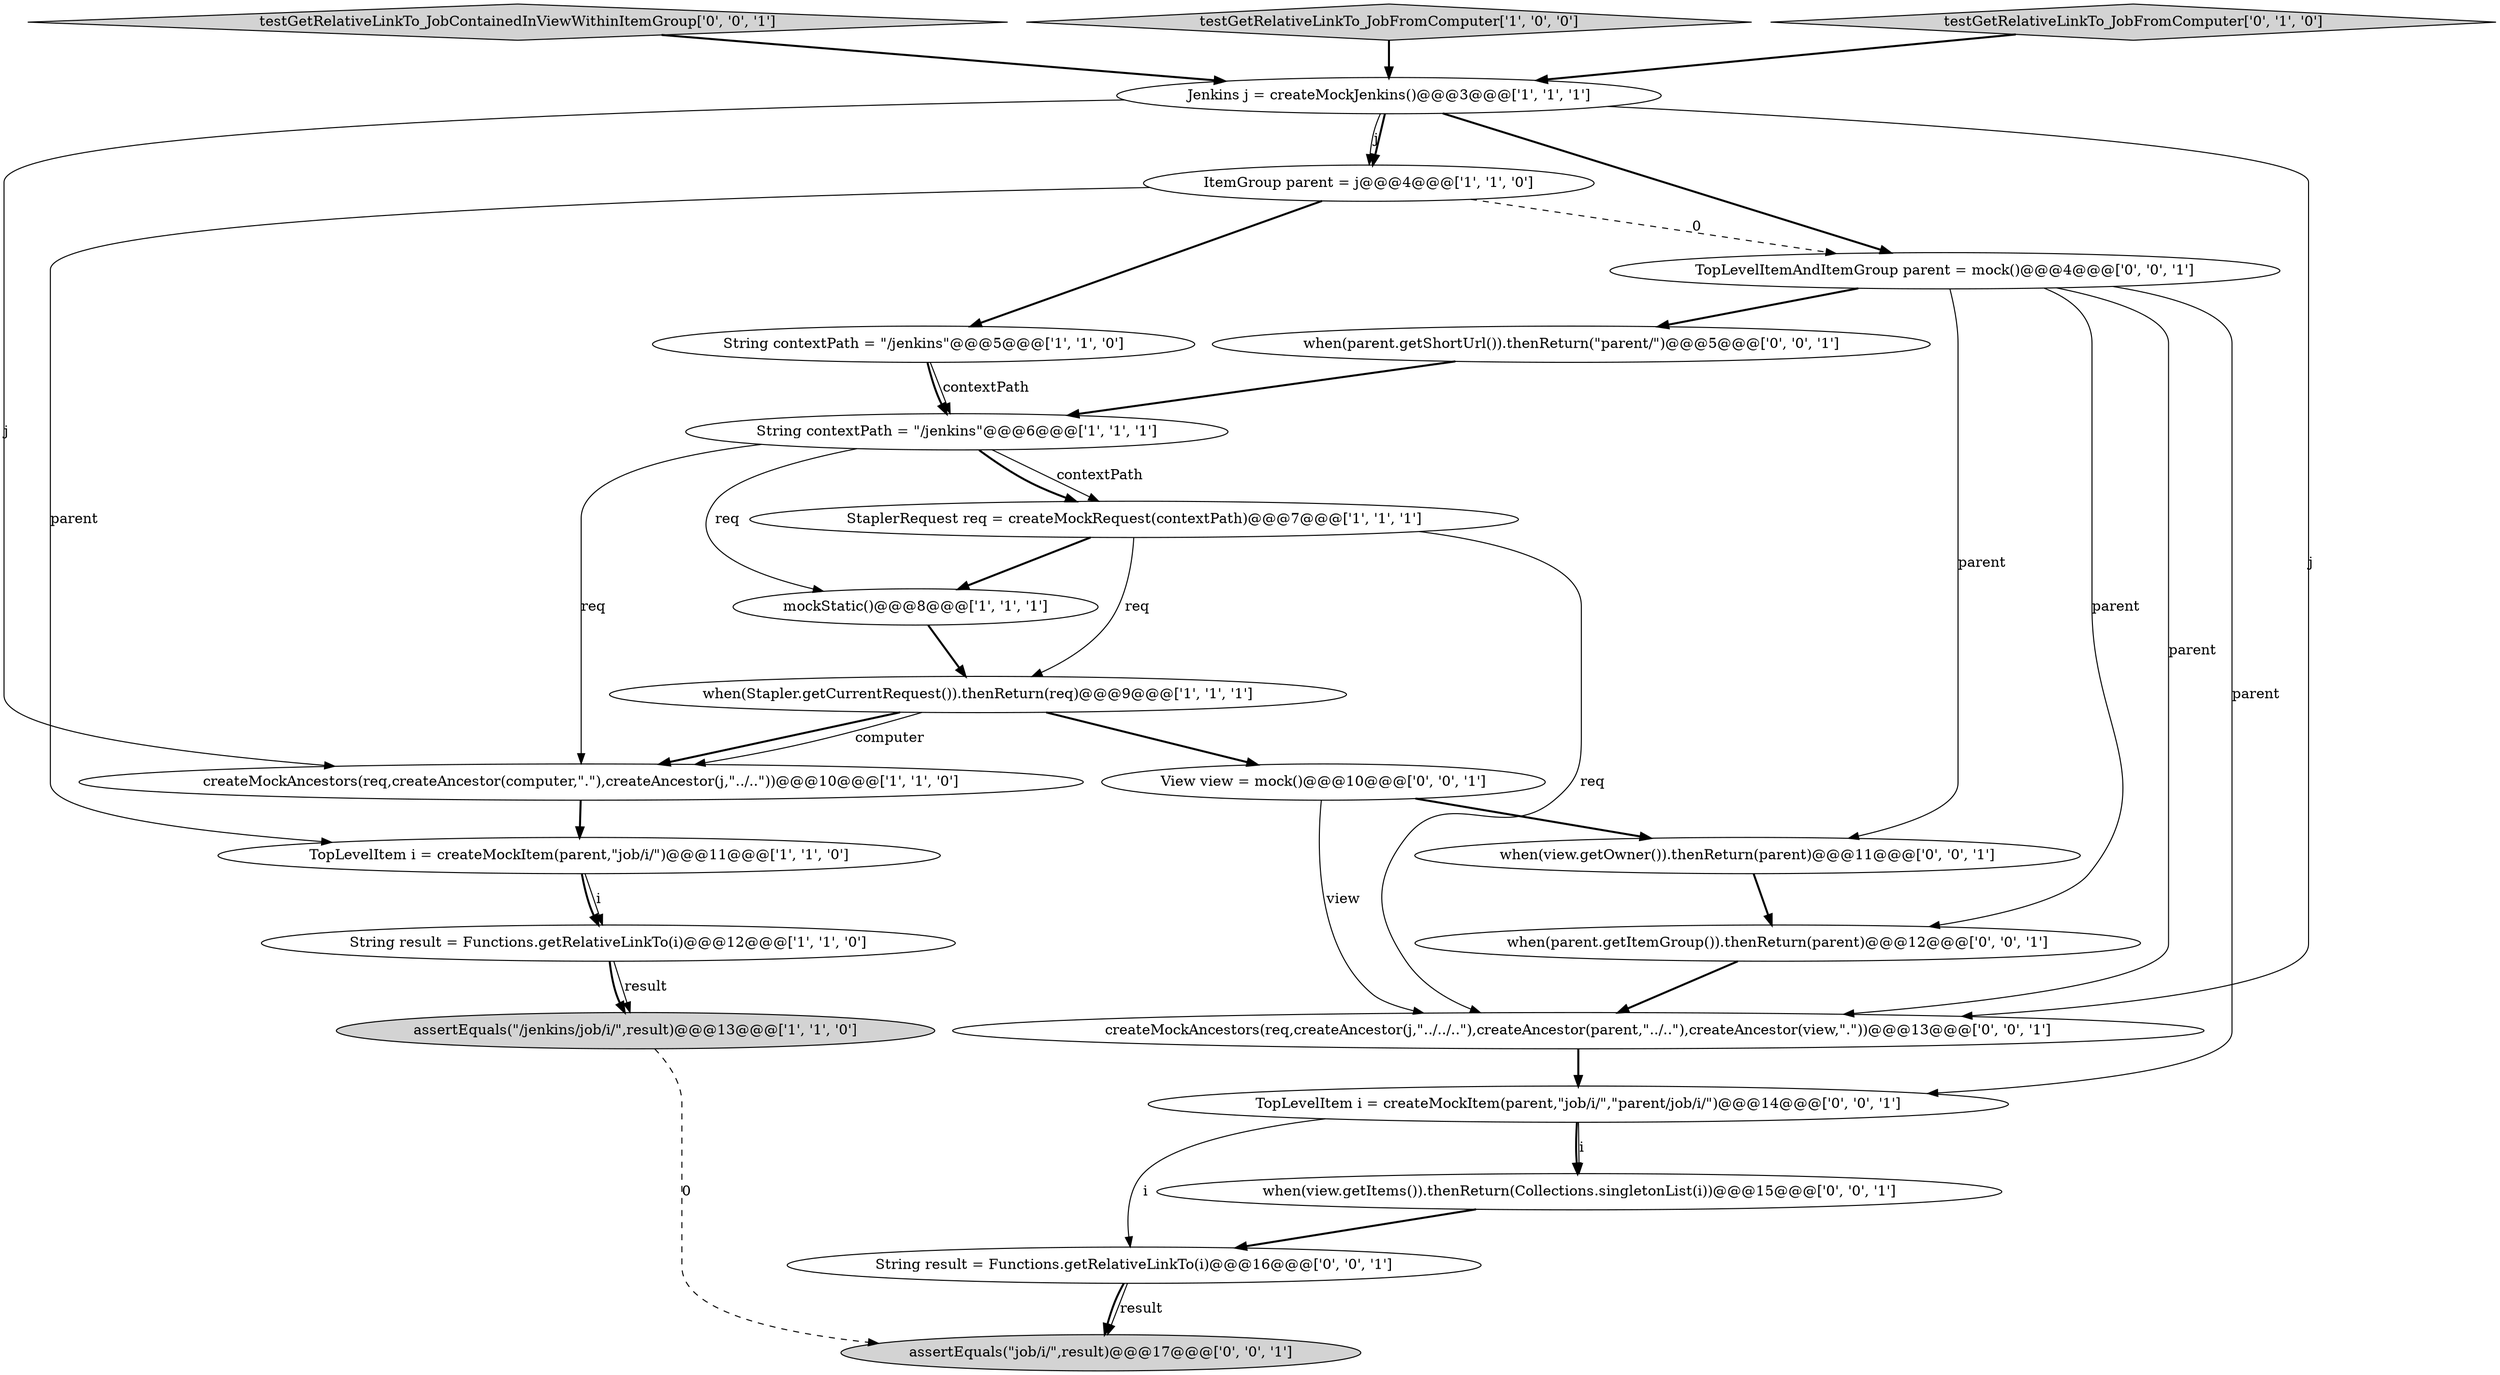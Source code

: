 digraph {
23 [style = filled, label = "testGetRelativeLinkTo_JobContainedInViewWithinItemGroup['0', '0', '1']", fillcolor = lightgray, shape = diamond image = "AAA0AAABBB3BBB"];
10 [style = filled, label = "testGetRelativeLinkTo_JobFromComputer['1', '0', '0']", fillcolor = lightgray, shape = diamond image = "AAA0AAABBB1BBB"];
20 [style = filled, label = "when(parent.getShortUrl()).thenReturn(\"parent/\")@@@5@@@['0', '0', '1']", fillcolor = white, shape = ellipse image = "AAA0AAABBB3BBB"];
1 [style = filled, label = "StaplerRequest req = createMockRequest(contextPath)@@@7@@@['1', '1', '1']", fillcolor = white, shape = ellipse image = "AAA0AAABBB1BBB"];
16 [style = filled, label = "View view = mock()@@@10@@@['0', '0', '1']", fillcolor = white, shape = ellipse image = "AAA0AAABBB3BBB"];
0 [style = filled, label = "String contextPath = \"/jenkins\"@@@6@@@['1', '1', '1']", fillcolor = white, shape = ellipse image = "AAA0AAABBB1BBB"];
9 [style = filled, label = "when(Stapler.getCurrentRequest()).thenReturn(req)@@@9@@@['1', '1', '1']", fillcolor = white, shape = ellipse image = "AAA0AAABBB1BBB"];
14 [style = filled, label = "TopLevelItem i = createMockItem(parent,\"job/i/\",\"parent/job/i/\")@@@14@@@['0', '0', '1']", fillcolor = white, shape = ellipse image = "AAA0AAABBB3BBB"];
21 [style = filled, label = "TopLevelItemAndItemGroup parent = mock()@@@4@@@['0', '0', '1']", fillcolor = white, shape = ellipse image = "AAA0AAABBB3BBB"];
3 [style = filled, label = "TopLevelItem i = createMockItem(parent,\"job/i/\")@@@11@@@['1', '1', '0']", fillcolor = white, shape = ellipse image = "AAA0AAABBB1BBB"];
4 [style = filled, label = "ItemGroup parent = j@@@4@@@['1', '1', '0']", fillcolor = white, shape = ellipse image = "AAA0AAABBB1BBB"];
5 [style = filled, label = "String result = Functions.getRelativeLinkTo(i)@@@12@@@['1', '1', '0']", fillcolor = white, shape = ellipse image = "AAA0AAABBB1BBB"];
15 [style = filled, label = "when(view.getItems()).thenReturn(Collections.singletonList(i))@@@15@@@['0', '0', '1']", fillcolor = white, shape = ellipse image = "AAA0AAABBB3BBB"];
6 [style = filled, label = "assertEquals(\"/jenkins/job/i/\",result)@@@13@@@['1', '1', '0']", fillcolor = lightgray, shape = ellipse image = "AAA0AAABBB1BBB"];
11 [style = filled, label = "createMockAncestors(req,createAncestor(computer,\".\"),createAncestor(j,\"../..\"))@@@10@@@['1', '1', '0']", fillcolor = white, shape = ellipse image = "AAA0AAABBB1BBB"];
8 [style = filled, label = "String contextPath = \"/jenkins\"@@@5@@@['1', '1', '0']", fillcolor = white, shape = ellipse image = "AAA0AAABBB1BBB"];
18 [style = filled, label = "createMockAncestors(req,createAncestor(j,\"../../..\"),createAncestor(parent,\"../..\"),createAncestor(view,\".\"))@@@13@@@['0', '0', '1']", fillcolor = white, shape = ellipse image = "AAA0AAABBB3BBB"];
7 [style = filled, label = "Jenkins j = createMockJenkins()@@@3@@@['1', '1', '1']", fillcolor = white, shape = ellipse image = "AAA0AAABBB1BBB"];
12 [style = filled, label = "testGetRelativeLinkTo_JobFromComputer['0', '1', '0']", fillcolor = lightgray, shape = diamond image = "AAA0AAABBB2BBB"];
2 [style = filled, label = "mockStatic()@@@8@@@['1', '1', '1']", fillcolor = white, shape = ellipse image = "AAA0AAABBB1BBB"];
13 [style = filled, label = "when(parent.getItemGroup()).thenReturn(parent)@@@12@@@['0', '0', '1']", fillcolor = white, shape = ellipse image = "AAA0AAABBB3BBB"];
22 [style = filled, label = "when(view.getOwner()).thenReturn(parent)@@@11@@@['0', '0', '1']", fillcolor = white, shape = ellipse image = "AAA0AAABBB3BBB"];
17 [style = filled, label = "String result = Functions.getRelativeLinkTo(i)@@@16@@@['0', '0', '1']", fillcolor = white, shape = ellipse image = "AAA0AAABBB3BBB"];
19 [style = filled, label = "assertEquals(\"job/i/\",result)@@@17@@@['0', '0', '1']", fillcolor = lightgray, shape = ellipse image = "AAA0AAABBB3BBB"];
0->2 [style = solid, label="req"];
9->11 [style = bold, label=""];
14->17 [style = solid, label="i"];
3->5 [style = solid, label="i"];
5->6 [style = solid, label="result"];
21->18 [style = solid, label="parent"];
20->0 [style = bold, label=""];
17->19 [style = solid, label="result"];
8->0 [style = solid, label="contextPath"];
7->18 [style = solid, label="j"];
16->18 [style = solid, label="view"];
7->4 [style = bold, label=""];
7->11 [style = solid, label="j"];
2->9 [style = bold, label=""];
21->14 [style = solid, label="parent"];
16->22 [style = bold, label=""];
4->21 [style = dashed, label="0"];
10->7 [style = bold, label=""];
17->19 [style = bold, label=""];
12->7 [style = bold, label=""];
9->16 [style = bold, label=""];
0->1 [style = solid, label="contextPath"];
7->4 [style = solid, label="j"];
8->0 [style = bold, label=""];
15->17 [style = bold, label=""];
3->5 [style = bold, label=""];
21->20 [style = bold, label=""];
5->6 [style = bold, label=""];
1->9 [style = solid, label="req"];
11->3 [style = bold, label=""];
0->1 [style = bold, label=""];
6->19 [style = dashed, label="0"];
21->22 [style = solid, label="parent"];
7->21 [style = bold, label=""];
4->8 [style = bold, label=""];
14->15 [style = bold, label=""];
0->11 [style = solid, label="req"];
9->11 [style = solid, label="computer"];
1->2 [style = bold, label=""];
1->18 [style = solid, label="req"];
14->15 [style = solid, label="i"];
23->7 [style = bold, label=""];
18->14 [style = bold, label=""];
22->13 [style = bold, label=""];
4->3 [style = solid, label="parent"];
13->18 [style = bold, label=""];
21->13 [style = solid, label="parent"];
}
